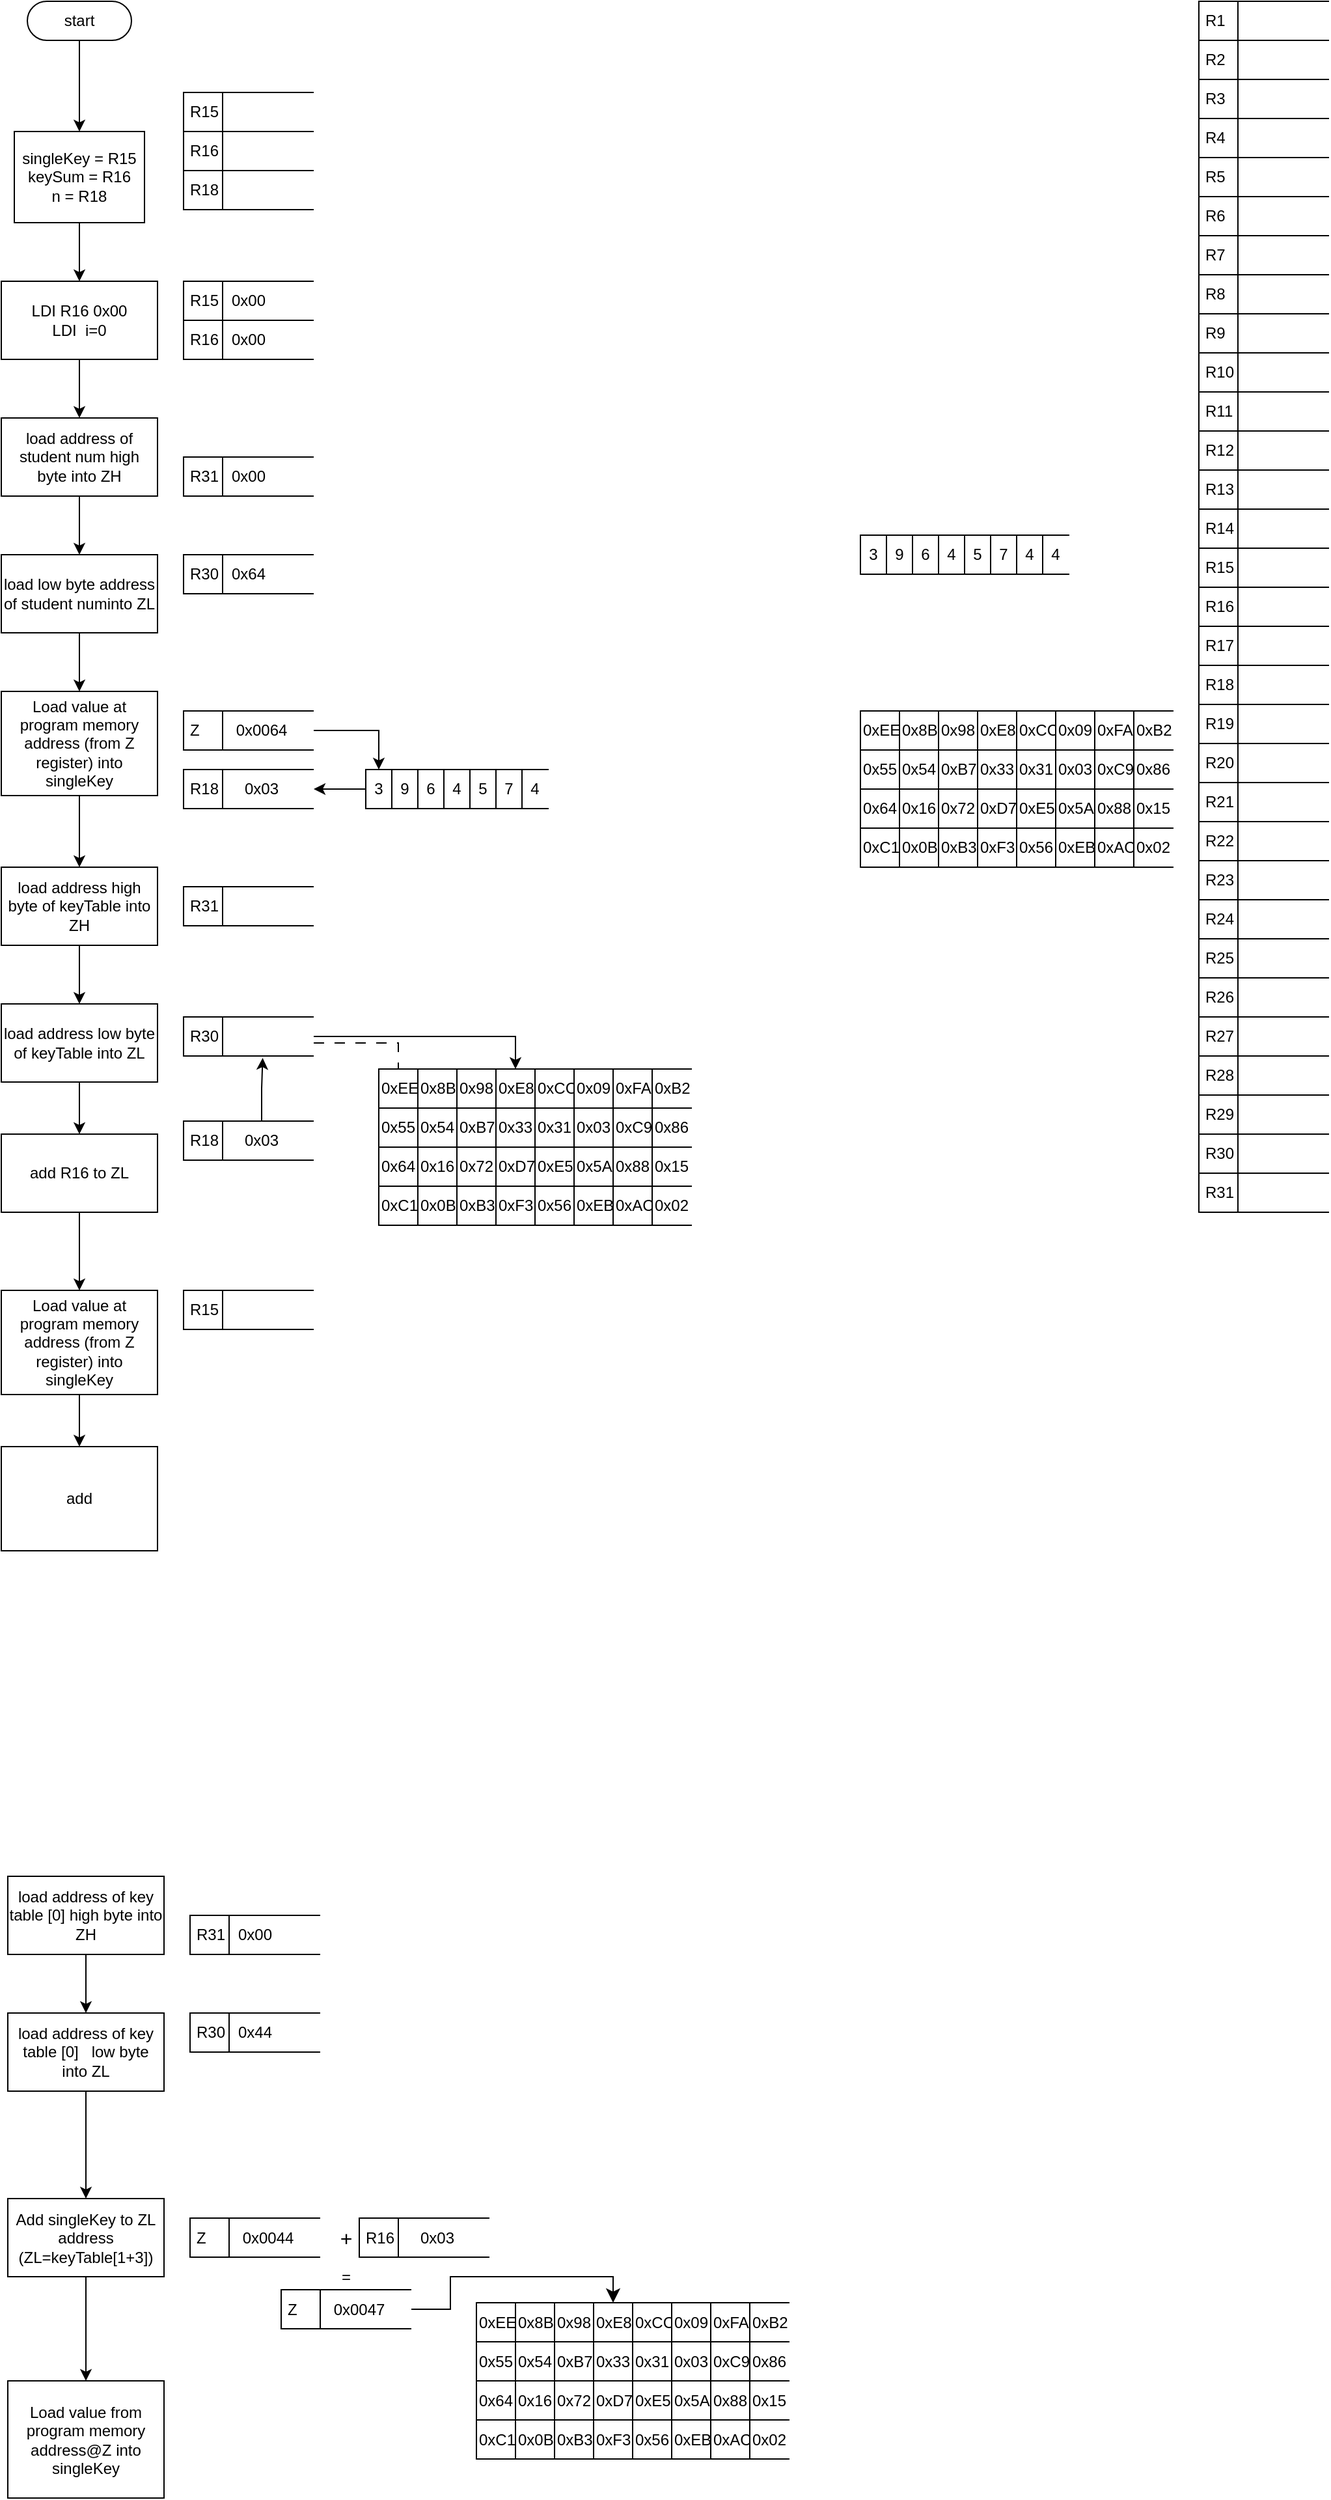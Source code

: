 <mxfile version="24.7.6">
  <diagram id="yPxyJZ8AM_hMuL3Unpa9" name="complex gitflow">
    <mxGraphModel dx="546" dy="795" grid="1" gridSize="10" guides="1" tooltips="1" connect="1" arrows="1" fold="1" page="1" pageScale="1" pageWidth="1100" pageHeight="850" math="0" shadow="0">
      <root>
        <mxCell id="0" />
        <mxCell id="1" parent="0" />
        <mxCell id="ZqO9aC7JYhHN-Veu2SgB-3" style="edgeStyle=orthogonalEdgeStyle;rounded=0;orthogonalLoop=1;jettySize=auto;html=1;entryX=0.5;entryY=0;entryDx=0;entryDy=0;" parent="1" source="ZqO9aC7JYhHN-Veu2SgB-1" target="ZqO9aC7JYhHN-Veu2SgB-2" edge="1">
          <mxGeometry relative="1" as="geometry" />
        </mxCell>
        <mxCell id="ZqO9aC7JYhHN-Veu2SgB-1" value="&lt;div&gt;start&lt;/div&gt;" style="html=1;dashed=0;whiteSpace=wrap;shape=mxgraph.dfd.start" parent="1" vertex="1">
          <mxGeometry x="120" y="40" width="80" height="30" as="geometry" />
        </mxCell>
        <mxCell id="ZqO9aC7JYhHN-Veu2SgB-43" value="" style="edgeStyle=orthogonalEdgeStyle;rounded=0;orthogonalLoop=1;jettySize=auto;html=1;" parent="1" source="ZqO9aC7JYhHN-Veu2SgB-2" target="ZqO9aC7JYhHN-Veu2SgB-42" edge="1">
          <mxGeometry relative="1" as="geometry" />
        </mxCell>
        <mxCell id="ZqO9aC7JYhHN-Veu2SgB-2" value="&lt;div&gt;singleKey = R15&lt;br&gt;&lt;/div&gt;&lt;div&gt;keySum = R16&lt;/div&gt;&lt;div&gt;n = R18&lt;br&gt;&lt;/div&gt;" style="html=1;dashed=0;whiteSpace=wrap;" parent="1" vertex="1">
          <mxGeometry x="110" y="140" width="100" height="70" as="geometry" />
        </mxCell>
        <mxCell id="ZqO9aC7JYhHN-Veu2SgB-4" value="&lt;div&gt;R1&lt;span style=&quot;white-space: pre;&quot;&gt;&#x9;&lt;/span&gt;&lt;/div&gt;" style="html=1;dashed=0;whiteSpace=wrap;shape=mxgraph.dfd.dataStoreID;align=left;spacingLeft=3;points=[[0,0],[0.5,0],[1,0],[0,0.5],[1,0.5],[0,1],[0.5,1],[1,1]];" parent="1" vertex="1">
          <mxGeometry x="1020" y="40" width="100" height="30" as="geometry" />
        </mxCell>
        <mxCell id="ZqO9aC7JYhHN-Veu2SgB-5" value="&lt;div&gt;R2&lt;/div&gt;" style="html=1;dashed=0;whiteSpace=wrap;shape=mxgraph.dfd.dataStoreID;align=left;spacingLeft=3;points=[[0,0],[0.5,0],[1,0],[0,0.5],[1,0.5],[0,1],[0.5,1],[1,1]];" parent="1" vertex="1">
          <mxGeometry x="1020" y="70" width="100" height="30" as="geometry" />
        </mxCell>
        <mxCell id="ZqO9aC7JYhHN-Veu2SgB-6" value="R3" style="html=1;dashed=0;whiteSpace=wrap;shape=mxgraph.dfd.dataStoreID;align=left;spacingLeft=3;points=[[0,0],[0.5,0],[1,0],[0,0.5],[1,0.5],[0,1],[0.5,1],[1,1]];" parent="1" vertex="1">
          <mxGeometry x="1020" y="100" width="100" height="30" as="geometry" />
        </mxCell>
        <mxCell id="ZqO9aC7JYhHN-Veu2SgB-7" value="R4" style="html=1;dashed=0;whiteSpace=wrap;shape=mxgraph.dfd.dataStoreID;align=left;spacingLeft=3;points=[[0,0],[0.5,0],[1,0],[0,0.5],[1,0.5],[0,1],[0.5,1],[1,1]];" parent="1" vertex="1">
          <mxGeometry x="1020" y="130" width="100" height="30" as="geometry" />
        </mxCell>
        <mxCell id="ZqO9aC7JYhHN-Veu2SgB-8" value="R5" style="html=1;dashed=0;whiteSpace=wrap;shape=mxgraph.dfd.dataStoreID;align=left;spacingLeft=3;points=[[0,0],[0.5,0],[1,0],[0,0.5],[1,0.5],[0,1],[0.5,1],[1,1]];" parent="1" vertex="1">
          <mxGeometry x="1020" y="160" width="100" height="30" as="geometry" />
        </mxCell>
        <mxCell id="ZqO9aC7JYhHN-Veu2SgB-9" value="R6" style="html=1;dashed=0;whiteSpace=wrap;shape=mxgraph.dfd.dataStoreID;align=left;spacingLeft=3;points=[[0,0],[0.5,0],[1,0],[0,0.5],[1,0.5],[0,1],[0.5,1],[1,1]];" parent="1" vertex="1">
          <mxGeometry x="1020" y="190" width="100" height="30" as="geometry" />
        </mxCell>
        <mxCell id="ZqO9aC7JYhHN-Veu2SgB-12" value="R7" style="html=1;dashed=0;whiteSpace=wrap;shape=mxgraph.dfd.dataStoreID;align=left;spacingLeft=3;points=[[0,0],[0.5,0],[1,0],[0,0.5],[1,0.5],[0,1],[0.5,1],[1,1]];" parent="1" vertex="1">
          <mxGeometry x="1020" y="220" width="100" height="30" as="geometry" />
        </mxCell>
        <mxCell id="ZqO9aC7JYhHN-Veu2SgB-13" value="R8" style="html=1;dashed=0;whiteSpace=wrap;shape=mxgraph.dfd.dataStoreID;align=left;spacingLeft=3;points=[[0,0],[0.5,0],[1,0],[0,0.5],[1,0.5],[0,1],[0.5,1],[1,1]];" parent="1" vertex="1">
          <mxGeometry x="1020" y="250" width="100" height="30" as="geometry" />
        </mxCell>
        <mxCell id="ZqO9aC7JYhHN-Veu2SgB-14" value="R9" style="html=1;dashed=0;whiteSpace=wrap;shape=mxgraph.dfd.dataStoreID;align=left;spacingLeft=3;points=[[0,0],[0.5,0],[1,0],[0,0.5],[1,0.5],[0,1],[0.5,1],[1,1]];" parent="1" vertex="1">
          <mxGeometry x="1020" y="280" width="100" height="30" as="geometry" />
        </mxCell>
        <mxCell id="ZqO9aC7JYhHN-Veu2SgB-15" value="R10" style="html=1;dashed=0;whiteSpace=wrap;shape=mxgraph.dfd.dataStoreID;align=left;spacingLeft=3;points=[[0,0],[0.5,0],[1,0],[0,0.5],[1,0.5],[0,1],[0.5,1],[1,1]];" parent="1" vertex="1">
          <mxGeometry x="1020" y="310" width="100" height="30" as="geometry" />
        </mxCell>
        <mxCell id="ZqO9aC7JYhHN-Veu2SgB-16" value="R11" style="html=1;dashed=0;whiteSpace=wrap;shape=mxgraph.dfd.dataStoreID;align=left;spacingLeft=3;points=[[0,0],[0.5,0],[1,0],[0,0.5],[1,0.5],[0,1],[0.5,1],[1,1]];" parent="1" vertex="1">
          <mxGeometry x="1020" y="340" width="100" height="30" as="geometry" />
        </mxCell>
        <mxCell id="ZqO9aC7JYhHN-Veu2SgB-17" value="R12" style="html=1;dashed=0;whiteSpace=wrap;shape=mxgraph.dfd.dataStoreID;align=left;spacingLeft=3;points=[[0,0],[0.5,0],[1,0],[0,0.5],[1,0.5],[0,1],[0.5,1],[1,1]];" parent="1" vertex="1">
          <mxGeometry x="1020" y="370" width="100" height="30" as="geometry" />
        </mxCell>
        <mxCell id="ZqO9aC7JYhHN-Veu2SgB-18" value="R13" style="html=1;dashed=0;whiteSpace=wrap;shape=mxgraph.dfd.dataStoreID;align=left;spacingLeft=3;points=[[0,0],[0.5,0],[1,0],[0,0.5],[1,0.5],[0,1],[0.5,1],[1,1]];" parent="1" vertex="1">
          <mxGeometry x="1020" y="400" width="100" height="30" as="geometry" />
        </mxCell>
        <mxCell id="ZqO9aC7JYhHN-Veu2SgB-19" value="R14" style="html=1;dashed=0;whiteSpace=wrap;shape=mxgraph.dfd.dataStoreID;align=left;spacingLeft=3;points=[[0,0],[0.5,0],[1,0],[0,0.5],[1,0.5],[0,1],[0.5,1],[1,1]];" parent="1" vertex="1">
          <mxGeometry x="1020" y="430" width="100" height="30" as="geometry" />
        </mxCell>
        <mxCell id="ZqO9aC7JYhHN-Veu2SgB-20" value="R15" style="html=1;dashed=0;whiteSpace=wrap;shape=mxgraph.dfd.dataStoreID;align=left;spacingLeft=3;points=[[0,0],[0.5,0],[1,0],[0,0.5],[1,0.5],[0,1],[0.5,1],[1,1]];" parent="1" vertex="1">
          <mxGeometry x="1020" y="460" width="100" height="30" as="geometry" />
        </mxCell>
        <mxCell id="ZqO9aC7JYhHN-Veu2SgB-21" value="R16" style="html=1;dashed=0;whiteSpace=wrap;shape=mxgraph.dfd.dataStoreID;align=left;spacingLeft=3;points=[[0,0],[0.5,0],[1,0],[0,0.5],[1,0.5],[0,1],[0.5,1],[1,1]];" parent="1" vertex="1">
          <mxGeometry x="1020" y="490" width="100" height="30" as="geometry" />
        </mxCell>
        <mxCell id="ZqO9aC7JYhHN-Veu2SgB-22" value="R17" style="html=1;dashed=0;whiteSpace=wrap;shape=mxgraph.dfd.dataStoreID;align=left;spacingLeft=3;points=[[0,0],[0.5,0],[1,0],[0,0.5],[1,0.5],[0,1],[0.5,1],[1,1]];" parent="1" vertex="1">
          <mxGeometry x="1020" y="520" width="100" height="30" as="geometry" />
        </mxCell>
        <mxCell id="ZqO9aC7JYhHN-Veu2SgB-23" value="R18" style="html=1;dashed=0;whiteSpace=wrap;shape=mxgraph.dfd.dataStoreID;align=left;spacingLeft=3;points=[[0,0],[0.5,0],[1,0],[0,0.5],[1,0.5],[0,1],[0.5,1],[1,1]];" parent="1" vertex="1">
          <mxGeometry x="1020" y="550" width="100" height="30" as="geometry" />
        </mxCell>
        <mxCell id="ZqO9aC7JYhHN-Veu2SgB-24" value="R19" style="html=1;dashed=0;whiteSpace=wrap;shape=mxgraph.dfd.dataStoreID;align=left;spacingLeft=3;points=[[0,0],[0.5,0],[1,0],[0,0.5],[1,0.5],[0,1],[0.5,1],[1,1]];" parent="1" vertex="1">
          <mxGeometry x="1020" y="580" width="100" height="30" as="geometry" />
        </mxCell>
        <mxCell id="ZqO9aC7JYhHN-Veu2SgB-25" value="R20" style="html=1;dashed=0;whiteSpace=wrap;shape=mxgraph.dfd.dataStoreID;align=left;spacingLeft=3;points=[[0,0],[0.5,0],[1,0],[0,0.5],[1,0.5],[0,1],[0.5,1],[1,1]];" parent="1" vertex="1">
          <mxGeometry x="1020" y="610" width="100" height="30" as="geometry" />
        </mxCell>
        <mxCell id="ZqO9aC7JYhHN-Veu2SgB-26" value="R21" style="html=1;dashed=0;whiteSpace=wrap;shape=mxgraph.dfd.dataStoreID;align=left;spacingLeft=3;points=[[0,0],[0.5,0],[1,0],[0,0.5],[1,0.5],[0,1],[0.5,1],[1,1]];" parent="1" vertex="1">
          <mxGeometry x="1020" y="640" width="100" height="30" as="geometry" />
        </mxCell>
        <mxCell id="ZqO9aC7JYhHN-Veu2SgB-27" value="R22" style="html=1;dashed=0;whiteSpace=wrap;shape=mxgraph.dfd.dataStoreID;align=left;spacingLeft=3;points=[[0,0],[0.5,0],[1,0],[0,0.5],[1,0.5],[0,1],[0.5,1],[1,1]];" parent="1" vertex="1">
          <mxGeometry x="1020" y="670" width="100" height="30" as="geometry" />
        </mxCell>
        <mxCell id="ZqO9aC7JYhHN-Veu2SgB-28" value="R23" style="html=1;dashed=0;whiteSpace=wrap;shape=mxgraph.dfd.dataStoreID;align=left;spacingLeft=3;points=[[0,0],[0.5,0],[1,0],[0,0.5],[1,0.5],[0,1],[0.5,1],[1,1]];" parent="1" vertex="1">
          <mxGeometry x="1020" y="700" width="100" height="30" as="geometry" />
        </mxCell>
        <mxCell id="ZqO9aC7JYhHN-Veu2SgB-29" value="R24" style="html=1;dashed=0;whiteSpace=wrap;shape=mxgraph.dfd.dataStoreID;align=left;spacingLeft=3;points=[[0,0],[0.5,0],[1,0],[0,0.5],[1,0.5],[0,1],[0.5,1],[1,1]];" parent="1" vertex="1">
          <mxGeometry x="1020" y="730" width="100" height="30" as="geometry" />
        </mxCell>
        <mxCell id="ZqO9aC7JYhHN-Veu2SgB-30" value="R25" style="html=1;dashed=0;whiteSpace=wrap;shape=mxgraph.dfd.dataStoreID;align=left;spacingLeft=3;points=[[0,0],[0.5,0],[1,0],[0,0.5],[1,0.5],[0,1],[0.5,1],[1,1]];" parent="1" vertex="1">
          <mxGeometry x="1020" y="760" width="100" height="30" as="geometry" />
        </mxCell>
        <mxCell id="ZqO9aC7JYhHN-Veu2SgB-31" value="R26" style="html=1;dashed=0;whiteSpace=wrap;shape=mxgraph.dfd.dataStoreID;align=left;spacingLeft=3;points=[[0,0],[0.5,0],[1,0],[0,0.5],[1,0.5],[0,1],[0.5,1],[1,1]];" parent="1" vertex="1">
          <mxGeometry x="1020" y="790" width="100" height="30" as="geometry" />
        </mxCell>
        <mxCell id="ZqO9aC7JYhHN-Veu2SgB-32" value="R27" style="html=1;dashed=0;whiteSpace=wrap;shape=mxgraph.dfd.dataStoreID;align=left;spacingLeft=3;points=[[0,0],[0.5,0],[1,0],[0,0.5],[1,0.5],[0,1],[0.5,1],[1,1]];" parent="1" vertex="1">
          <mxGeometry x="1020" y="820" width="100" height="30" as="geometry" />
        </mxCell>
        <mxCell id="ZqO9aC7JYhHN-Veu2SgB-33" value="R28" style="html=1;dashed=0;whiteSpace=wrap;shape=mxgraph.dfd.dataStoreID;align=left;spacingLeft=3;points=[[0,0],[0.5,0],[1,0],[0,0.5],[1,0.5],[0,1],[0.5,1],[1,1]];" parent="1" vertex="1">
          <mxGeometry x="1020" y="850" width="100" height="30" as="geometry" />
        </mxCell>
        <mxCell id="ZqO9aC7JYhHN-Veu2SgB-34" value="R29" style="html=1;dashed=0;whiteSpace=wrap;shape=mxgraph.dfd.dataStoreID;align=left;spacingLeft=3;points=[[0,0],[0.5,0],[1,0],[0,0.5],[1,0.5],[0,1],[0.5,1],[1,1]];" parent="1" vertex="1">
          <mxGeometry x="1020" y="880" width="100" height="30" as="geometry" />
        </mxCell>
        <mxCell id="ZqO9aC7JYhHN-Veu2SgB-35" value="R30" style="html=1;dashed=0;whiteSpace=wrap;shape=mxgraph.dfd.dataStoreID;align=left;spacingLeft=3;points=[[0,0],[0.5,0],[1,0],[0,0.5],[1,0.5],[0,1],[0.5,1],[1,1]];" parent="1" vertex="1">
          <mxGeometry x="1020" y="910" width="100" height="30" as="geometry" />
        </mxCell>
        <mxCell id="ZqO9aC7JYhHN-Veu2SgB-36" value="R31" style="html=1;dashed=0;whiteSpace=wrap;shape=mxgraph.dfd.dataStoreID;align=left;spacingLeft=3;points=[[0,0],[0.5,0],[1,0],[0,0.5],[1,0.5],[0,1],[0.5,1],[1,1]];" parent="1" vertex="1">
          <mxGeometry x="1020" y="940" width="100" height="30" as="geometry" />
        </mxCell>
        <mxCell id="ZqO9aC7JYhHN-Veu2SgB-37" value="R16" style="html=1;dashed=0;whiteSpace=wrap;shape=mxgraph.dfd.dataStoreID;align=left;spacingLeft=3;points=[[0,0],[0.5,0],[1,0],[0,0.5],[1,0.5],[0,1],[0.5,1],[1,1]];" parent="1" vertex="1">
          <mxGeometry x="240" y="140" width="100" height="30" as="geometry" />
        </mxCell>
        <mxCell id="ZqO9aC7JYhHN-Veu2SgB-38" value="R18" style="html=1;dashed=0;whiteSpace=wrap;shape=mxgraph.dfd.dataStoreID;align=left;spacingLeft=3;points=[[0,0],[0.5,0],[1,0],[0,0.5],[1,0.5],[0,1],[0.5,1],[1,1]];" parent="1" vertex="1">
          <mxGeometry x="240" y="170" width="100" height="30" as="geometry" />
        </mxCell>
        <mxCell id="ZqO9aC7JYhHN-Veu2SgB-39" value="R15" style="html=1;dashed=0;whiteSpace=wrap;shape=mxgraph.dfd.dataStoreID;align=left;spacingLeft=3;points=[[0,0],[0.5,0],[1,0],[0,0.5],[1,0.5],[0,1],[0.5,1],[1,1]];" parent="1" vertex="1">
          <mxGeometry x="240" y="110" width="100" height="30" as="geometry" />
        </mxCell>
        <mxCell id="ZqO9aC7JYhHN-Veu2SgB-49" value="" style="edgeStyle=orthogonalEdgeStyle;rounded=0;orthogonalLoop=1;jettySize=auto;html=1;" parent="1" source="ZqO9aC7JYhHN-Veu2SgB-42" target="ZqO9aC7JYhHN-Veu2SgB-48" edge="1">
          <mxGeometry relative="1" as="geometry" />
        </mxCell>
        <mxCell id="ZqO9aC7JYhHN-Veu2SgB-42" value="&lt;div&gt;LDI R16 0x00&lt;/div&gt;&lt;div&gt;LDI&amp;nbsp; i=0&lt;br&gt;&lt;/div&gt;" style="whiteSpace=wrap;html=1;dashed=0;" parent="1" vertex="1">
          <mxGeometry x="100" y="255" width="120" height="60" as="geometry" />
        </mxCell>
        <mxCell id="ZqO9aC7JYhHN-Veu2SgB-44" value="R16" style="html=1;dashed=0;whiteSpace=wrap;shape=mxgraph.dfd.dataStoreID;align=left;spacingLeft=3;points=[[0,0],[0.5,0],[1,0],[0,0.5],[1,0.5],[0,1],[0.5,1],[1,1]];" parent="1" vertex="1">
          <mxGeometry x="240" y="285" width="100" height="30" as="geometry" />
        </mxCell>
        <mxCell id="ZqO9aC7JYhHN-Veu2SgB-45" value="0x00" style="text;html=1;align=center;verticalAlign=middle;whiteSpace=wrap;rounded=0;" parent="1" vertex="1">
          <mxGeometry x="260" y="285" width="60" height="30" as="geometry" />
        </mxCell>
        <mxCell id="ZqO9aC7JYhHN-Veu2SgB-46" value="R15" style="html=1;dashed=0;whiteSpace=wrap;shape=mxgraph.dfd.dataStoreID;align=left;spacingLeft=3;points=[[0,0],[0.5,0],[1,0],[0,0.5],[1,0.5],[0,1],[0.5,1],[1,1]];" parent="1" vertex="1">
          <mxGeometry x="240" y="255" width="100" height="30" as="geometry" />
        </mxCell>
        <mxCell id="ZqO9aC7JYhHN-Veu2SgB-47" value="0x00" style="text;html=1;align=center;verticalAlign=middle;whiteSpace=wrap;rounded=0;" parent="1" vertex="1">
          <mxGeometry x="260" y="255" width="60" height="30" as="geometry" />
        </mxCell>
        <mxCell id="ZqO9aC7JYhHN-Veu2SgB-54" value="" style="edgeStyle=orthogonalEdgeStyle;rounded=0;orthogonalLoop=1;jettySize=auto;html=1;" parent="1" source="ZqO9aC7JYhHN-Veu2SgB-48" target="ZqO9aC7JYhHN-Veu2SgB-53" edge="1">
          <mxGeometry relative="1" as="geometry" />
        </mxCell>
        <mxCell id="ZqO9aC7JYhHN-Veu2SgB-48" value="&lt;div&gt;load address of student num high byte into ZH&lt;/div&gt;" style="whiteSpace=wrap;html=1;dashed=0;" parent="1" vertex="1">
          <mxGeometry x="100" y="360" width="120" height="60" as="geometry" />
        </mxCell>
        <mxCell id="ZqO9aC7JYhHN-Veu2SgB-51" value="R31" style="html=1;dashed=0;whiteSpace=wrap;shape=mxgraph.dfd.dataStoreID;align=left;spacingLeft=3;points=[[0,0],[0.5,0],[1,0],[0,0.5],[1,0.5],[0,1],[0.5,1],[1,1]];" parent="1" vertex="1">
          <mxGeometry x="240" y="390" width="100" height="30" as="geometry" />
        </mxCell>
        <mxCell id="ZqO9aC7JYhHN-Veu2SgB-52" value="0x00" style="text;html=1;align=center;verticalAlign=middle;whiteSpace=wrap;rounded=0;" parent="1" vertex="1">
          <mxGeometry x="260" y="390" width="60" height="30" as="geometry" />
        </mxCell>
        <mxCell id="ZqO9aC7JYhHN-Veu2SgB-59" value="" style="edgeStyle=orthogonalEdgeStyle;rounded=0;orthogonalLoop=1;jettySize=auto;html=1;" parent="1" source="ZqO9aC7JYhHN-Veu2SgB-53" target="ZqO9aC7JYhHN-Veu2SgB-58" edge="1">
          <mxGeometry relative="1" as="geometry" />
        </mxCell>
        <mxCell id="ZqO9aC7JYhHN-Veu2SgB-53" value="&lt;div&gt;load low byte address of student numinto ZL&lt;/div&gt;" style="whiteSpace=wrap;html=1;dashed=0;" parent="1" vertex="1">
          <mxGeometry x="100" y="465" width="120" height="60" as="geometry" />
        </mxCell>
        <mxCell id="ZqO9aC7JYhHN-Veu2SgB-55" value="R30" style="html=1;dashed=0;whiteSpace=wrap;shape=mxgraph.dfd.dataStoreID;align=left;spacingLeft=3;points=[[0,0],[0.5,0],[1,0],[0,0.5],[1,0.5],[0,1],[0.5,1],[1,1]];" parent="1" vertex="1">
          <mxGeometry x="240" y="465" width="100" height="30" as="geometry" />
        </mxCell>
        <mxCell id="ZqO9aC7JYhHN-Veu2SgB-57" value="0x64" style="text;html=1;align=center;verticalAlign=middle;whiteSpace=wrap;rounded=0;" parent="1" vertex="1">
          <mxGeometry x="260" y="465" width="60" height="30" as="geometry" />
        </mxCell>
        <mxCell id="LiCZynD67ACgZe0Qm6pF-3" value="" style="edgeStyle=orthogonalEdgeStyle;rounded=0;orthogonalLoop=1;jettySize=auto;html=1;entryX=0.5;entryY=0;entryDx=0;entryDy=0;" edge="1" parent="1" source="ZqO9aC7JYhHN-Veu2SgB-58" target="LiCZynD67ACgZe0Qm6pF-5">
          <mxGeometry relative="1" as="geometry">
            <mxPoint x="160" y="710" as="targetPoint" />
          </mxGeometry>
        </mxCell>
        <mxCell id="ZqO9aC7JYhHN-Veu2SgB-58" value="Load value at program memory address (from Z register) into singleKey" style="whiteSpace=wrap;html=1;dashed=0;" parent="1" vertex="1">
          <mxGeometry x="100" y="570" width="120" height="80" as="geometry" />
        </mxCell>
        <mxCell id="ZqO9aC7JYhHN-Veu2SgB-60" value="&lt;div align=&quot;center&quot;&gt;Z&lt;br&gt;&lt;/div&gt;" style="html=1;dashed=0;whiteSpace=wrap;shape=mxgraph.dfd.dataStoreID;align=left;spacingLeft=3;points=[[0,0],[0.5,0],[1,0],[0,0.5],[1,0.5],[0,1],[0.5,1],[1,1]];" parent="1" vertex="1">
          <mxGeometry x="240" y="585" width="100" height="30" as="geometry" />
        </mxCell>
        <mxCell id="ZqO9aC7JYhHN-Veu2SgB-61" value="0x0064" style="text;html=1;align=center;verticalAlign=middle;whiteSpace=wrap;rounded=0;" parent="1" vertex="1">
          <mxGeometry x="270" y="585" width="60" height="30" as="geometry" />
        </mxCell>
        <mxCell id="ZqO9aC7JYhHN-Veu2SgB-62" value="R18" style="html=1;dashed=0;whiteSpace=wrap;shape=mxgraph.dfd.dataStoreID;align=left;spacingLeft=3;points=[[0,0],[0.5,0],[1,0],[0,0.5],[1,0.5],[0,1],[0.5,1],[1,1]];" parent="1" vertex="1">
          <mxGeometry x="240" y="630" width="100" height="30" as="geometry" />
        </mxCell>
        <mxCell id="LiCZynD67ACgZe0Qm6pF-1" style="edgeStyle=orthogonalEdgeStyle;rounded=0;orthogonalLoop=1;jettySize=auto;html=1;entryX=1;entryY=0.5;entryDx=0;entryDy=0;" edge="1" parent="1" source="ZqO9aC7JYhHN-Veu2SgB-64" target="ZqO9aC7JYhHN-Veu2SgB-62">
          <mxGeometry relative="1" as="geometry" />
        </mxCell>
        <mxCell id="ZqO9aC7JYhHN-Veu2SgB-64" value="3" style="html=1;dashed=0;whiteSpace=wrap;shape=partialRectangle;right=0;" parent="1" vertex="1">
          <mxGeometry x="380" y="630" width="20" height="30" as="geometry" />
        </mxCell>
        <mxCell id="ZqO9aC7JYhHN-Veu2SgB-65" value="" style="endArrow=classic;html=1;rounded=0;entryX=0.5;entryY=0;entryDx=0;entryDy=0;" parent="1" target="ZqO9aC7JYhHN-Veu2SgB-64" edge="1">
          <mxGeometry width="50" height="50" relative="1" as="geometry">
            <mxPoint x="340" y="600" as="sourcePoint" />
            <mxPoint x="390" y="600" as="targetPoint" />
            <Array as="points">
              <mxPoint x="390" y="600" />
            </Array>
          </mxGeometry>
        </mxCell>
        <mxCell id="ZqO9aC7JYhHN-Veu2SgB-66" value="9" style="html=1;dashed=0;whiteSpace=wrap;shape=partialRectangle;right=0;" parent="1" vertex="1">
          <mxGeometry x="400" y="630" width="20" height="30" as="geometry" />
        </mxCell>
        <mxCell id="ZqO9aC7JYhHN-Veu2SgB-69" value="6" style="html=1;dashed=0;whiteSpace=wrap;shape=partialRectangle;right=0;" parent="1" vertex="1">
          <mxGeometry x="420" y="630" width="20" height="30" as="geometry" />
        </mxCell>
        <mxCell id="ZqO9aC7JYhHN-Veu2SgB-70" value="4" style="html=1;dashed=0;whiteSpace=wrap;shape=partialRectangle;right=0;" parent="1" vertex="1">
          <mxGeometry x="440" y="630" width="20" height="30" as="geometry" />
        </mxCell>
        <mxCell id="ZqO9aC7JYhHN-Veu2SgB-71" value="5" style="html=1;dashed=0;whiteSpace=wrap;shape=partialRectangle;right=0;" parent="1" vertex="1">
          <mxGeometry x="460" y="630" width="20" height="30" as="geometry" />
        </mxCell>
        <mxCell id="ZqO9aC7JYhHN-Veu2SgB-72" value="7" style="html=1;dashed=0;whiteSpace=wrap;shape=partialRectangle;right=0;" parent="1" vertex="1">
          <mxGeometry x="480" y="630" width="20" height="30" as="geometry" />
        </mxCell>
        <mxCell id="ZqO9aC7JYhHN-Veu2SgB-73" value="4" style="html=1;dashed=0;whiteSpace=wrap;shape=partialRectangle;right=0;" parent="1" vertex="1">
          <mxGeometry x="500" y="630" width="20" height="30" as="geometry" />
        </mxCell>
        <mxCell id="ZqO9aC7JYhHN-Veu2SgB-112" value="&lt;div align=&quot;left&quot;&gt;0xEE&lt;/div&gt;" style="html=1;dashed=0;whiteSpace=wrap;shape=partialRectangle;right=0;align=left;" parent="1" vertex="1">
          <mxGeometry x="760" y="585" width="30" height="30" as="geometry" />
        </mxCell>
        <mxCell id="ZqO9aC7JYhHN-Veu2SgB-136" value="3" style="html=1;dashed=0;whiteSpace=wrap;shape=partialRectangle;right=0;" parent="1" vertex="1">
          <mxGeometry x="760" y="450" width="20" height="30" as="geometry" />
        </mxCell>
        <mxCell id="ZqO9aC7JYhHN-Veu2SgB-137" value="9" style="html=1;dashed=0;whiteSpace=wrap;shape=partialRectangle;right=0;" parent="1" vertex="1">
          <mxGeometry x="780" y="450" width="20" height="30" as="geometry" />
        </mxCell>
        <mxCell id="ZqO9aC7JYhHN-Veu2SgB-138" value="6" style="html=1;dashed=0;whiteSpace=wrap;shape=partialRectangle;right=0;" parent="1" vertex="1">
          <mxGeometry x="800" y="450" width="20" height="30" as="geometry" />
        </mxCell>
        <mxCell id="ZqO9aC7JYhHN-Veu2SgB-139" value="4" style="html=1;dashed=0;whiteSpace=wrap;shape=partialRectangle;right=0;" parent="1" vertex="1">
          <mxGeometry x="820" y="450" width="20" height="30" as="geometry" />
        </mxCell>
        <mxCell id="ZqO9aC7JYhHN-Veu2SgB-140" value="5" style="html=1;dashed=0;whiteSpace=wrap;shape=partialRectangle;right=0;" parent="1" vertex="1">
          <mxGeometry x="840" y="450" width="20" height="30" as="geometry" />
        </mxCell>
        <mxCell id="ZqO9aC7JYhHN-Veu2SgB-141" value="7" style="html=1;dashed=0;whiteSpace=wrap;shape=partialRectangle;right=0;" parent="1" vertex="1">
          <mxGeometry x="860" y="450" width="20" height="30" as="geometry" />
        </mxCell>
        <mxCell id="ZqO9aC7JYhHN-Veu2SgB-142" value="4" style="html=1;dashed=0;whiteSpace=wrap;shape=partialRectangle;right=0;" parent="1" vertex="1">
          <mxGeometry x="880" y="450" width="20" height="30" as="geometry" />
        </mxCell>
        <mxCell id="ZqO9aC7JYhHN-Veu2SgB-143" value="4" style="html=1;dashed=0;whiteSpace=wrap;shape=partialRectangle;right=0;" parent="1" vertex="1">
          <mxGeometry x="900" y="450" width="20" height="30" as="geometry" />
        </mxCell>
        <mxCell id="ZqO9aC7JYhHN-Veu2SgB-144" value="&lt;div align=&quot;left&quot;&gt;0x8B&lt;/div&gt;" style="html=1;dashed=0;whiteSpace=wrap;shape=partialRectangle;right=0;align=left;" parent="1" vertex="1">
          <mxGeometry x="790" y="585" width="30" height="30" as="geometry" />
        </mxCell>
        <mxCell id="ZqO9aC7JYhHN-Veu2SgB-145" value="&lt;div align=&quot;left&quot;&gt;0x98&lt;/div&gt;" style="html=1;dashed=0;whiteSpace=wrap;shape=partialRectangle;right=0;align=left;" parent="1" vertex="1">
          <mxGeometry x="820" y="585" width="30" height="30" as="geometry" />
        </mxCell>
        <mxCell id="ZqO9aC7JYhHN-Veu2SgB-146" value="&lt;div align=&quot;left&quot;&gt;0xE8&lt;/div&gt;" style="html=1;dashed=0;whiteSpace=wrap;shape=partialRectangle;right=0;align=left;" parent="1" vertex="1">
          <mxGeometry x="850" y="585" width="30" height="30" as="geometry" />
        </mxCell>
        <mxCell id="ZqO9aC7JYhHN-Veu2SgB-147" value="&lt;div align=&quot;left&quot;&gt;0xCC&lt;/div&gt;" style="html=1;dashed=0;whiteSpace=wrap;shape=partialRectangle;right=0;align=left;" parent="1" vertex="1">
          <mxGeometry x="880" y="585" width="30" height="30" as="geometry" />
        </mxCell>
        <mxCell id="ZqO9aC7JYhHN-Veu2SgB-148" value="&lt;div align=&quot;left&quot;&gt;0x09&lt;/div&gt;" style="html=1;dashed=0;whiteSpace=wrap;shape=partialRectangle;right=0;align=left;" parent="1" vertex="1">
          <mxGeometry x="910" y="585" width="30" height="30" as="geometry" />
        </mxCell>
        <mxCell id="ZqO9aC7JYhHN-Veu2SgB-149" value="&lt;div align=&quot;left&quot;&gt;0xFA&lt;/div&gt;" style="html=1;dashed=0;whiteSpace=wrap;shape=partialRectangle;right=0;align=left;" parent="1" vertex="1">
          <mxGeometry x="940" y="585" width="30" height="30" as="geometry" />
        </mxCell>
        <mxCell id="ZqO9aC7JYhHN-Veu2SgB-150" value="&lt;div align=&quot;left&quot;&gt;0xB2&lt;/div&gt;" style="html=1;dashed=0;whiteSpace=wrap;shape=partialRectangle;right=0;align=left;" parent="1" vertex="1">
          <mxGeometry x="970" y="585" width="30" height="30" as="geometry" />
        </mxCell>
        <mxCell id="ZqO9aC7JYhHN-Veu2SgB-151" value="&lt;div align=&quot;left&quot;&gt;0x55&lt;/div&gt;" style="html=1;dashed=0;whiteSpace=wrap;shape=partialRectangle;right=0;align=left;" parent="1" vertex="1">
          <mxGeometry x="760" y="615" width="30" height="30" as="geometry" />
        </mxCell>
        <mxCell id="ZqO9aC7JYhHN-Veu2SgB-152" value="0x54" style="html=1;dashed=0;whiteSpace=wrap;shape=partialRectangle;right=0;align=left;" parent="1" vertex="1">
          <mxGeometry x="790" y="615" width="30" height="30" as="geometry" />
        </mxCell>
        <mxCell id="ZqO9aC7JYhHN-Veu2SgB-153" value="0xB7" style="html=1;dashed=0;whiteSpace=wrap;shape=partialRectangle;right=0;align=left;" parent="1" vertex="1">
          <mxGeometry x="820" y="615" width="30" height="30" as="geometry" />
        </mxCell>
        <mxCell id="ZqO9aC7JYhHN-Veu2SgB-154" value="0x33" style="html=1;dashed=0;whiteSpace=wrap;shape=partialRectangle;right=0;align=left;" parent="1" vertex="1">
          <mxGeometry x="850" y="615" width="30" height="30" as="geometry" />
        </mxCell>
        <mxCell id="ZqO9aC7JYhHN-Veu2SgB-155" value="0x31" style="html=1;dashed=0;whiteSpace=wrap;shape=partialRectangle;right=0;align=left;" parent="1" vertex="1">
          <mxGeometry x="880" y="615" width="30" height="30" as="geometry" />
        </mxCell>
        <mxCell id="ZqO9aC7JYhHN-Veu2SgB-156" value="0x03" style="html=1;dashed=0;whiteSpace=wrap;shape=partialRectangle;right=0;align=left;" parent="1" vertex="1">
          <mxGeometry x="910" y="615" width="30" height="30" as="geometry" />
        </mxCell>
        <mxCell id="ZqO9aC7JYhHN-Veu2SgB-157" value="0xC9" style="html=1;dashed=0;whiteSpace=wrap;shape=partialRectangle;right=0;align=left;" parent="1" vertex="1">
          <mxGeometry x="940" y="615" width="30" height="30" as="geometry" />
        </mxCell>
        <mxCell id="ZqO9aC7JYhHN-Veu2SgB-158" value="0x86" style="html=1;dashed=0;whiteSpace=wrap;shape=partialRectangle;right=0;align=left;" parent="1" vertex="1">
          <mxGeometry x="970" y="615" width="30" height="30" as="geometry" />
        </mxCell>
        <mxCell id="ZqO9aC7JYhHN-Veu2SgB-159" value="0x64" style="html=1;dashed=0;whiteSpace=wrap;shape=partialRectangle;right=0;align=left;" parent="1" vertex="1">
          <mxGeometry x="760" y="645" width="30" height="30" as="geometry" />
        </mxCell>
        <mxCell id="ZqO9aC7JYhHN-Veu2SgB-160" value="0x16" style="html=1;dashed=0;whiteSpace=wrap;shape=partialRectangle;right=0;align=left;" parent="1" vertex="1">
          <mxGeometry x="790" y="645" width="30" height="30" as="geometry" />
        </mxCell>
        <mxCell id="ZqO9aC7JYhHN-Veu2SgB-161" value="0x72" style="html=1;dashed=0;whiteSpace=wrap;shape=partialRectangle;right=0;align=left;" parent="1" vertex="1">
          <mxGeometry x="820" y="645" width="30" height="30" as="geometry" />
        </mxCell>
        <mxCell id="ZqO9aC7JYhHN-Veu2SgB-162" value="0xD7" style="html=1;dashed=0;whiteSpace=wrap;shape=partialRectangle;right=0;align=left;" parent="1" vertex="1">
          <mxGeometry x="850" y="645" width="30" height="30" as="geometry" />
        </mxCell>
        <mxCell id="ZqO9aC7JYhHN-Veu2SgB-163" value="0xE5" style="html=1;dashed=0;whiteSpace=wrap;shape=partialRectangle;right=0;align=left;" parent="1" vertex="1">
          <mxGeometry x="880" y="645" width="30" height="30" as="geometry" />
        </mxCell>
        <mxCell id="ZqO9aC7JYhHN-Veu2SgB-164" value="0x5A" style="html=1;dashed=0;whiteSpace=wrap;shape=partialRectangle;right=0;align=left;" parent="1" vertex="1">
          <mxGeometry x="910" y="645" width="30" height="30" as="geometry" />
        </mxCell>
        <mxCell id="ZqO9aC7JYhHN-Veu2SgB-165" value="0x88" style="html=1;dashed=0;whiteSpace=wrap;shape=partialRectangle;right=0;align=left;" parent="1" vertex="1">
          <mxGeometry x="940" y="645" width="30" height="30" as="geometry" />
        </mxCell>
        <mxCell id="ZqO9aC7JYhHN-Veu2SgB-166" value="0x15" style="html=1;dashed=0;whiteSpace=wrap;shape=partialRectangle;right=0;align=left;" parent="1" vertex="1">
          <mxGeometry x="970" y="645" width="30" height="30" as="geometry" />
        </mxCell>
        <mxCell id="ZqO9aC7JYhHN-Veu2SgB-167" value="0xC1" style="html=1;dashed=0;whiteSpace=wrap;shape=partialRectangle;right=0;align=left;" parent="1" vertex="1">
          <mxGeometry x="760" y="675" width="30" height="30" as="geometry" />
        </mxCell>
        <mxCell id="ZqO9aC7JYhHN-Veu2SgB-168" value="0x0B" style="html=1;dashed=0;whiteSpace=wrap;shape=partialRectangle;right=0;align=left;" parent="1" vertex="1">
          <mxGeometry x="790" y="675" width="30" height="30" as="geometry" />
        </mxCell>
        <mxCell id="ZqO9aC7JYhHN-Veu2SgB-169" value="0xB3" style="html=1;dashed=0;whiteSpace=wrap;shape=partialRectangle;right=0;align=left;" parent="1" vertex="1">
          <mxGeometry x="820" y="675" width="30" height="30" as="geometry" />
        </mxCell>
        <mxCell id="ZqO9aC7JYhHN-Veu2SgB-170" value="0xF3" style="html=1;dashed=0;whiteSpace=wrap;shape=partialRectangle;right=0;align=left;" parent="1" vertex="1">
          <mxGeometry x="850" y="675" width="30" height="30" as="geometry" />
        </mxCell>
        <mxCell id="ZqO9aC7JYhHN-Veu2SgB-171" value="0x56" style="html=1;dashed=0;whiteSpace=wrap;shape=partialRectangle;right=0;align=left;" parent="1" vertex="1">
          <mxGeometry x="880" y="675" width="30" height="30" as="geometry" />
        </mxCell>
        <mxCell id="ZqO9aC7JYhHN-Veu2SgB-172" value="0xEB" style="html=1;dashed=0;whiteSpace=wrap;shape=partialRectangle;right=0;align=left;" parent="1" vertex="1">
          <mxGeometry x="910" y="675" width="30" height="30" as="geometry" />
        </mxCell>
        <mxCell id="ZqO9aC7JYhHN-Veu2SgB-173" value="0xAC" style="html=1;dashed=0;whiteSpace=wrap;shape=partialRectangle;right=0;align=left;" parent="1" vertex="1">
          <mxGeometry x="940" y="675" width="30" height="30" as="geometry" />
        </mxCell>
        <mxCell id="ZqO9aC7JYhHN-Veu2SgB-174" value="0x02" style="html=1;dashed=0;whiteSpace=wrap;shape=partialRectangle;right=0;align=left;" parent="1" vertex="1">
          <mxGeometry x="970" y="675" width="30" height="30" as="geometry" />
        </mxCell>
        <mxCell id="ZqO9aC7JYhHN-Veu2SgB-176" value="0x03" style="text;html=1;align=center;verticalAlign=middle;whiteSpace=wrap;rounded=0;" parent="1" vertex="1">
          <mxGeometry x="270" y="630" width="60" height="30" as="geometry" />
        </mxCell>
        <mxCell id="ZqO9aC7JYhHN-Veu2SgB-179" value="" style="edgeStyle=orthogonalEdgeStyle;rounded=0;orthogonalLoop=1;jettySize=auto;html=1;" parent="1" source="ZqO9aC7JYhHN-Veu2SgB-180" target="ZqO9aC7JYhHN-Veu2SgB-183" edge="1">
          <mxGeometry relative="1" as="geometry" />
        </mxCell>
        <mxCell id="ZqO9aC7JYhHN-Veu2SgB-180" value="&lt;div&gt;load address of key table [0] high byte into ZH&lt;/div&gt;" style="whiteSpace=wrap;html=1;dashed=0;" parent="1" vertex="1">
          <mxGeometry x="105" y="1480" width="120" height="60" as="geometry" />
        </mxCell>
        <mxCell id="ZqO9aC7JYhHN-Veu2SgB-181" value="R31" style="html=1;dashed=0;whiteSpace=wrap;shape=mxgraph.dfd.dataStoreID;align=left;spacingLeft=3;points=[[0,0],[0.5,0],[1,0],[0,0.5],[1,0.5],[0,1],[0.5,1],[1,1]];" parent="1" vertex="1">
          <mxGeometry x="245" y="1510" width="100" height="30" as="geometry" />
        </mxCell>
        <mxCell id="ZqO9aC7JYhHN-Veu2SgB-182" value="0x00" style="text;html=1;align=center;verticalAlign=middle;whiteSpace=wrap;rounded=0;" parent="1" vertex="1">
          <mxGeometry x="265" y="1510" width="60" height="30" as="geometry" />
        </mxCell>
        <mxCell id="ZqO9aC7JYhHN-Veu2SgB-191" style="edgeStyle=orthogonalEdgeStyle;rounded=0;orthogonalLoop=1;jettySize=auto;html=1;entryX=0.5;entryY=0;entryDx=0;entryDy=0;" parent="1" source="ZqO9aC7JYhHN-Veu2SgB-183" target="ZqO9aC7JYhHN-Veu2SgB-186" edge="1">
          <mxGeometry relative="1" as="geometry" />
        </mxCell>
        <mxCell id="ZqO9aC7JYhHN-Veu2SgB-183" value="&lt;div&gt;load address of&amp;nbsp;key table [0] &amp;nbsp; low byte into ZL&lt;/div&gt;" style="whiteSpace=wrap;html=1;dashed=0;" parent="1" vertex="1">
          <mxGeometry x="105" y="1585" width="120" height="60" as="geometry" />
        </mxCell>
        <mxCell id="ZqO9aC7JYhHN-Veu2SgB-184" value="R30" style="html=1;dashed=0;whiteSpace=wrap;shape=mxgraph.dfd.dataStoreID;align=left;spacingLeft=3;points=[[0,0],[0.5,0],[1,0],[0,0.5],[1,0.5],[0,1],[0.5,1],[1,1]];" parent="1" vertex="1">
          <mxGeometry x="245" y="1585" width="100" height="30" as="geometry" />
        </mxCell>
        <mxCell id="ZqO9aC7JYhHN-Veu2SgB-185" value="0x44" style="text;html=1;align=center;verticalAlign=middle;whiteSpace=wrap;rounded=0;" parent="1" vertex="1">
          <mxGeometry x="265" y="1585" width="60" height="30" as="geometry" />
        </mxCell>
        <mxCell id="ZqO9aC7JYhHN-Veu2SgB-197" value="" style="edgeStyle=orthogonalEdgeStyle;rounded=0;orthogonalLoop=1;jettySize=auto;html=1;" parent="1" source="ZqO9aC7JYhHN-Veu2SgB-186" target="ZqO9aC7JYhHN-Veu2SgB-196" edge="1">
          <mxGeometry relative="1" as="geometry" />
        </mxCell>
        <mxCell id="ZqO9aC7JYhHN-Veu2SgB-186" value="Add singleKey to ZL address (ZL=keyTable[1+3])" style="whiteSpace=wrap;html=1;dashed=0;" parent="1" vertex="1">
          <mxGeometry x="105" y="1727.5" width="120" height="60" as="geometry" />
        </mxCell>
        <mxCell id="ZqO9aC7JYhHN-Veu2SgB-187" value="&lt;div align=&quot;center&quot;&gt;Z&lt;br&gt;&lt;/div&gt;" style="html=1;dashed=0;whiteSpace=wrap;shape=mxgraph.dfd.dataStoreID;align=left;spacingLeft=3;points=[[0,0],[0.5,0],[1,0],[0,0.5],[1,0.5],[0,1],[0.5,1],[1,1]];" parent="1" vertex="1">
          <mxGeometry x="245" y="1742.5" width="100" height="30" as="geometry" />
        </mxCell>
        <mxCell id="ZqO9aC7JYhHN-Veu2SgB-188" value="0x0044" style="text;html=1;align=center;verticalAlign=middle;whiteSpace=wrap;rounded=0;" parent="1" vertex="1">
          <mxGeometry x="275" y="1742.5" width="60" height="30" as="geometry" />
        </mxCell>
        <mxCell id="ZqO9aC7JYhHN-Veu2SgB-189" value="R16" style="html=1;dashed=0;whiteSpace=wrap;shape=mxgraph.dfd.dataStoreID;align=left;spacingLeft=3;points=[[0,0],[0.5,0],[1,0],[0,0.5],[1,0.5],[0,1],[0.5,1],[1,1]];" parent="1" vertex="1">
          <mxGeometry x="375" y="1742.5" width="100" height="30" as="geometry" />
        </mxCell>
        <mxCell id="ZqO9aC7JYhHN-Veu2SgB-190" value="0x03" style="text;html=1;align=center;verticalAlign=middle;whiteSpace=wrap;rounded=0;" parent="1" vertex="1">
          <mxGeometry x="405" y="1742.5" width="60" height="30" as="geometry" />
        </mxCell>
        <mxCell id="ZqO9aC7JYhHN-Veu2SgB-192" value="&lt;font style=&quot;font-size: 16px;&quot;&gt;+&lt;/font&gt;" style="text;html=1;align=center;verticalAlign=middle;whiteSpace=wrap;rounded=0;" parent="1" vertex="1">
          <mxGeometry x="335" y="1742.5" width="60" height="30" as="geometry" />
        </mxCell>
        <mxCell id="ZqO9aC7JYhHN-Veu2SgB-193" value="&lt;div align=&quot;center&quot;&gt;Z&lt;br&gt;&lt;/div&gt;" style="html=1;dashed=0;whiteSpace=wrap;shape=mxgraph.dfd.dataStoreID;align=left;spacingLeft=3;points=[[0,0],[0.5,0],[1,0],[0,0.5],[1,0.5],[0,1],[0.5,1],[1,1]];" parent="1" vertex="1">
          <mxGeometry x="315" y="1797.5" width="100" height="30" as="geometry" />
        </mxCell>
        <mxCell id="ZqO9aC7JYhHN-Veu2SgB-194" value="0x0047" style="text;html=1;align=center;verticalAlign=middle;whiteSpace=wrap;rounded=0;" parent="1" vertex="1">
          <mxGeometry x="345" y="1797.5" width="60" height="30" as="geometry" />
        </mxCell>
        <mxCell id="ZqO9aC7JYhHN-Veu2SgB-195" value="=" style="text;html=1;align=center;verticalAlign=middle;whiteSpace=wrap;rounded=0;" parent="1" vertex="1">
          <mxGeometry x="335" y="1772.5" width="60" height="30" as="geometry" />
        </mxCell>
        <mxCell id="ZqO9aC7JYhHN-Veu2SgB-196" value="Load value from program memory address@Z into singleKey" style="whiteSpace=wrap;html=1;dashed=0;" parent="1" vertex="1">
          <mxGeometry x="105" y="1867.5" width="120" height="90" as="geometry" />
        </mxCell>
        <mxCell id="ZqO9aC7JYhHN-Veu2SgB-198" value="&lt;div align=&quot;left&quot;&gt;0xEE&lt;/div&gt;" style="html=1;dashed=0;whiteSpace=wrap;shape=partialRectangle;right=0;align=left;" parent="1" vertex="1">
          <mxGeometry x="465" y="1807.5" width="30" height="30" as="geometry" />
        </mxCell>
        <mxCell id="ZqO9aC7JYhHN-Veu2SgB-199" value="&lt;div align=&quot;left&quot;&gt;0x8B&lt;/div&gt;" style="html=1;dashed=0;whiteSpace=wrap;shape=partialRectangle;right=0;align=left;" parent="1" vertex="1">
          <mxGeometry x="495" y="1807.5" width="30" height="30" as="geometry" />
        </mxCell>
        <mxCell id="ZqO9aC7JYhHN-Veu2SgB-200" value="&lt;div align=&quot;left&quot;&gt;0x98&lt;/div&gt;" style="html=1;dashed=0;whiteSpace=wrap;shape=partialRectangle;right=0;align=left;" parent="1" vertex="1">
          <mxGeometry x="525" y="1807.5" width="30" height="30" as="geometry" />
        </mxCell>
        <mxCell id="ZqO9aC7JYhHN-Veu2SgB-201" value="&lt;div align=&quot;left&quot;&gt;0xE8&lt;/div&gt;" style="html=1;dashed=0;whiteSpace=wrap;shape=partialRectangle;right=0;align=left;" parent="1" vertex="1">
          <mxGeometry x="555" y="1807.5" width="30" height="30" as="geometry" />
        </mxCell>
        <mxCell id="ZqO9aC7JYhHN-Veu2SgB-202" value="&lt;div align=&quot;left&quot;&gt;0xCC&lt;/div&gt;" style="html=1;dashed=0;whiteSpace=wrap;shape=partialRectangle;right=0;align=left;" parent="1" vertex="1">
          <mxGeometry x="585" y="1807.5" width="30" height="30" as="geometry" />
        </mxCell>
        <mxCell id="ZqO9aC7JYhHN-Veu2SgB-203" value="&lt;div align=&quot;left&quot;&gt;0x09&lt;/div&gt;" style="html=1;dashed=0;whiteSpace=wrap;shape=partialRectangle;right=0;align=left;" parent="1" vertex="1">
          <mxGeometry x="615" y="1807.5" width="30" height="30" as="geometry" />
        </mxCell>
        <mxCell id="ZqO9aC7JYhHN-Veu2SgB-204" value="&lt;div align=&quot;left&quot;&gt;0xFA&lt;/div&gt;" style="html=1;dashed=0;whiteSpace=wrap;shape=partialRectangle;right=0;align=left;" parent="1" vertex="1">
          <mxGeometry x="645" y="1807.5" width="30" height="30" as="geometry" />
        </mxCell>
        <mxCell id="ZqO9aC7JYhHN-Veu2SgB-205" value="&lt;div align=&quot;left&quot;&gt;0xB2&lt;/div&gt;" style="html=1;dashed=0;whiteSpace=wrap;shape=partialRectangle;right=0;align=left;" parent="1" vertex="1">
          <mxGeometry x="675" y="1807.5" width="30" height="30" as="geometry" />
        </mxCell>
        <mxCell id="ZqO9aC7JYhHN-Veu2SgB-206" value="&lt;div align=&quot;left&quot;&gt;0x55&lt;/div&gt;" style="html=1;dashed=0;whiteSpace=wrap;shape=partialRectangle;right=0;align=left;" parent="1" vertex="1">
          <mxGeometry x="465" y="1837.5" width="30" height="30" as="geometry" />
        </mxCell>
        <mxCell id="ZqO9aC7JYhHN-Veu2SgB-207" value="0x54" style="html=1;dashed=0;whiteSpace=wrap;shape=partialRectangle;right=0;align=left;" parent="1" vertex="1">
          <mxGeometry x="495" y="1837.5" width="30" height="30" as="geometry" />
        </mxCell>
        <mxCell id="ZqO9aC7JYhHN-Veu2SgB-208" value="0xB7" style="html=1;dashed=0;whiteSpace=wrap;shape=partialRectangle;right=0;align=left;" parent="1" vertex="1">
          <mxGeometry x="525" y="1837.5" width="30" height="30" as="geometry" />
        </mxCell>
        <mxCell id="ZqO9aC7JYhHN-Veu2SgB-209" value="0x33" style="html=1;dashed=0;whiteSpace=wrap;shape=partialRectangle;right=0;align=left;" parent="1" vertex="1">
          <mxGeometry x="555" y="1837.5" width="30" height="30" as="geometry" />
        </mxCell>
        <mxCell id="ZqO9aC7JYhHN-Veu2SgB-210" value="0x31" style="html=1;dashed=0;whiteSpace=wrap;shape=partialRectangle;right=0;align=left;" parent="1" vertex="1">
          <mxGeometry x="585" y="1837.5" width="30" height="30" as="geometry" />
        </mxCell>
        <mxCell id="ZqO9aC7JYhHN-Veu2SgB-211" value="0x03" style="html=1;dashed=0;whiteSpace=wrap;shape=partialRectangle;right=0;align=left;" parent="1" vertex="1">
          <mxGeometry x="615" y="1837.5" width="30" height="30" as="geometry" />
        </mxCell>
        <mxCell id="ZqO9aC7JYhHN-Veu2SgB-212" value="0xC9" style="html=1;dashed=0;whiteSpace=wrap;shape=partialRectangle;right=0;align=left;" parent="1" vertex="1">
          <mxGeometry x="645" y="1837.5" width="30" height="30" as="geometry" />
        </mxCell>
        <mxCell id="ZqO9aC7JYhHN-Veu2SgB-213" value="0x86" style="html=1;dashed=0;whiteSpace=wrap;shape=partialRectangle;right=0;align=left;" parent="1" vertex="1">
          <mxGeometry x="675" y="1837.5" width="30" height="30" as="geometry" />
        </mxCell>
        <mxCell id="ZqO9aC7JYhHN-Veu2SgB-214" value="0x64" style="html=1;dashed=0;whiteSpace=wrap;shape=partialRectangle;right=0;align=left;" parent="1" vertex="1">
          <mxGeometry x="465" y="1867.5" width="30" height="30" as="geometry" />
        </mxCell>
        <mxCell id="ZqO9aC7JYhHN-Veu2SgB-215" value="0x16" style="html=1;dashed=0;whiteSpace=wrap;shape=partialRectangle;right=0;align=left;" parent="1" vertex="1">
          <mxGeometry x="495" y="1867.5" width="30" height="30" as="geometry" />
        </mxCell>
        <mxCell id="ZqO9aC7JYhHN-Veu2SgB-216" value="0x72" style="html=1;dashed=0;whiteSpace=wrap;shape=partialRectangle;right=0;align=left;" parent="1" vertex="1">
          <mxGeometry x="525" y="1867.5" width="30" height="30" as="geometry" />
        </mxCell>
        <mxCell id="ZqO9aC7JYhHN-Veu2SgB-217" value="0xD7" style="html=1;dashed=0;whiteSpace=wrap;shape=partialRectangle;right=0;align=left;" parent="1" vertex="1">
          <mxGeometry x="555" y="1867.5" width="30" height="30" as="geometry" />
        </mxCell>
        <mxCell id="ZqO9aC7JYhHN-Veu2SgB-218" value="0xE5" style="html=1;dashed=0;whiteSpace=wrap;shape=partialRectangle;right=0;align=left;" parent="1" vertex="1">
          <mxGeometry x="585" y="1867.5" width="30" height="30" as="geometry" />
        </mxCell>
        <mxCell id="ZqO9aC7JYhHN-Veu2SgB-219" value="0x5A" style="html=1;dashed=0;whiteSpace=wrap;shape=partialRectangle;right=0;align=left;" parent="1" vertex="1">
          <mxGeometry x="615" y="1867.5" width="30" height="30" as="geometry" />
        </mxCell>
        <mxCell id="ZqO9aC7JYhHN-Veu2SgB-220" value="0x88" style="html=1;dashed=0;whiteSpace=wrap;shape=partialRectangle;right=0;align=left;" parent="1" vertex="1">
          <mxGeometry x="645" y="1867.5" width="30" height="30" as="geometry" />
        </mxCell>
        <mxCell id="ZqO9aC7JYhHN-Veu2SgB-221" value="0x15" style="html=1;dashed=0;whiteSpace=wrap;shape=partialRectangle;right=0;align=left;" parent="1" vertex="1">
          <mxGeometry x="675" y="1867.5" width="30" height="30" as="geometry" />
        </mxCell>
        <mxCell id="ZqO9aC7JYhHN-Veu2SgB-222" value="0xC1" style="html=1;dashed=0;whiteSpace=wrap;shape=partialRectangle;right=0;align=left;" parent="1" vertex="1">
          <mxGeometry x="465" y="1897.5" width="30" height="30" as="geometry" />
        </mxCell>
        <mxCell id="ZqO9aC7JYhHN-Veu2SgB-223" value="0x0B" style="html=1;dashed=0;whiteSpace=wrap;shape=partialRectangle;right=0;align=left;" parent="1" vertex="1">
          <mxGeometry x="495" y="1897.5" width="30" height="30" as="geometry" />
        </mxCell>
        <mxCell id="ZqO9aC7JYhHN-Veu2SgB-224" value="0xB3" style="html=1;dashed=0;whiteSpace=wrap;shape=partialRectangle;right=0;align=left;" parent="1" vertex="1">
          <mxGeometry x="525" y="1897.5" width="30" height="30" as="geometry" />
        </mxCell>
        <mxCell id="ZqO9aC7JYhHN-Veu2SgB-225" value="0xF3" style="html=1;dashed=0;whiteSpace=wrap;shape=partialRectangle;right=0;align=left;" parent="1" vertex="1">
          <mxGeometry x="555" y="1897.5" width="30" height="30" as="geometry" />
        </mxCell>
        <mxCell id="ZqO9aC7JYhHN-Veu2SgB-226" value="0x56" style="html=1;dashed=0;whiteSpace=wrap;shape=partialRectangle;right=0;align=left;" parent="1" vertex="1">
          <mxGeometry x="585" y="1897.5" width="30" height="30" as="geometry" />
        </mxCell>
        <mxCell id="ZqO9aC7JYhHN-Veu2SgB-227" value="0xEB" style="html=1;dashed=0;whiteSpace=wrap;shape=partialRectangle;right=0;align=left;" parent="1" vertex="1">
          <mxGeometry x="615" y="1897.5" width="30" height="30" as="geometry" />
        </mxCell>
        <mxCell id="ZqO9aC7JYhHN-Veu2SgB-228" value="0xAC" style="html=1;dashed=0;whiteSpace=wrap;shape=partialRectangle;right=0;align=left;" parent="1" vertex="1">
          <mxGeometry x="645" y="1897.5" width="30" height="30" as="geometry" />
        </mxCell>
        <mxCell id="ZqO9aC7JYhHN-Veu2SgB-229" value="0x02" style="html=1;dashed=0;whiteSpace=wrap;shape=partialRectangle;right=0;align=left;" parent="1" vertex="1">
          <mxGeometry x="675" y="1897.5" width="30" height="30" as="geometry" />
        </mxCell>
        <mxCell id="ZqO9aC7JYhHN-Veu2SgB-231" value="" style="elbow=horizontal;endArrow=classic;html=1;rounded=0;endSize=8;startSize=8;entryX=0.5;entryY=0;entryDx=0;entryDy=0;exitX=1;exitY=0.5;exitDx=0;exitDy=0;" parent="1" source="ZqO9aC7JYhHN-Veu2SgB-193" target="ZqO9aC7JYhHN-Veu2SgB-201" edge="1">
          <mxGeometry width="50" height="50" relative="1" as="geometry">
            <mxPoint x="415" y="1797.5" as="sourcePoint" />
            <mxPoint x="540" y="1787.5" as="targetPoint" />
            <Array as="points">
              <mxPoint x="445" y="1812.5" />
              <mxPoint x="445" y="1787.5" />
              <mxPoint x="570" y="1787.5" />
            </Array>
          </mxGeometry>
        </mxCell>
        <mxCell id="LiCZynD67ACgZe0Qm6pF-4" value="" style="edgeStyle=orthogonalEdgeStyle;rounded=0;orthogonalLoop=1;jettySize=auto;html=1;" edge="1" parent="1" source="LiCZynD67ACgZe0Qm6pF-5" target="LiCZynD67ACgZe0Qm6pF-6">
          <mxGeometry relative="1" as="geometry" />
        </mxCell>
        <mxCell id="LiCZynD67ACgZe0Qm6pF-5" value="&lt;div&gt;load address high byte of keyTable into ZH&lt;/div&gt;" style="whiteSpace=wrap;html=1;dashed=0;" vertex="1" parent="1">
          <mxGeometry x="100" y="705" width="120" height="60" as="geometry" />
        </mxCell>
        <mxCell id="LiCZynD67ACgZe0Qm6pF-47" value="" style="edgeStyle=orthogonalEdgeStyle;rounded=0;orthogonalLoop=1;jettySize=auto;html=1;" edge="1" parent="1" source="LiCZynD67ACgZe0Qm6pF-6" target="LiCZynD67ACgZe0Qm6pF-46">
          <mxGeometry relative="1" as="geometry" />
        </mxCell>
        <mxCell id="LiCZynD67ACgZe0Qm6pF-6" value="&lt;div&gt;load address low byte of keyTable into ZL&lt;/div&gt;" style="whiteSpace=wrap;html=1;dashed=0;" vertex="1" parent="1">
          <mxGeometry x="100" y="810" width="120" height="60" as="geometry" />
        </mxCell>
        <mxCell id="LiCZynD67ACgZe0Qm6pF-7" value="R31" style="html=1;dashed=0;whiteSpace=wrap;shape=mxgraph.dfd.dataStoreID;align=left;spacingLeft=3;points=[[0,0],[0.5,0],[1,0],[0,0.5],[1,0.5],[0,1],[0.5,1],[1,1]];" vertex="1" parent="1">
          <mxGeometry x="240" y="720" width="100" height="30" as="geometry" />
        </mxCell>
        <mxCell id="LiCZynD67ACgZe0Qm6pF-42" style="edgeStyle=orthogonalEdgeStyle;rounded=0;orthogonalLoop=1;jettySize=auto;html=1;entryX=0.5;entryY=0;entryDx=0;entryDy=0;dashed=1;dashPattern=8 8;endArrow=none;endFill=0;" edge="1" parent="1" source="LiCZynD67ACgZe0Qm6pF-8" target="LiCZynD67ACgZe0Qm6pF-10">
          <mxGeometry relative="1" as="geometry">
            <Array as="points">
              <mxPoint x="405" y="840" />
            </Array>
          </mxGeometry>
        </mxCell>
        <mxCell id="LiCZynD67ACgZe0Qm6pF-8" value="R30" style="html=1;dashed=0;whiteSpace=wrap;shape=mxgraph.dfd.dataStoreID;align=left;spacingLeft=3;points=[[0,0],[0.5,0],[1,0],[0,0.5],[1,0.5],[0,1],[0.5,1],[1,1]];" vertex="1" parent="1">
          <mxGeometry x="240" y="820" width="100" height="30" as="geometry" />
        </mxCell>
        <mxCell id="LiCZynD67ACgZe0Qm6pF-10" value="&lt;div align=&quot;left&quot;&gt;0xEE&lt;/div&gt;" style="html=1;dashed=0;whiteSpace=wrap;shape=partialRectangle;right=0;align=left;" vertex="1" parent="1">
          <mxGeometry x="390" y="860" width="30" height="30" as="geometry" />
        </mxCell>
        <mxCell id="LiCZynD67ACgZe0Qm6pF-11" value="&lt;div align=&quot;left&quot;&gt;0x8B&lt;/div&gt;" style="html=1;dashed=0;whiteSpace=wrap;shape=partialRectangle;right=0;align=left;" vertex="1" parent="1">
          <mxGeometry x="420" y="860" width="30" height="30" as="geometry" />
        </mxCell>
        <mxCell id="LiCZynD67ACgZe0Qm6pF-12" value="&lt;div align=&quot;left&quot;&gt;0x98&lt;/div&gt;" style="html=1;dashed=0;whiteSpace=wrap;shape=partialRectangle;right=0;align=left;" vertex="1" parent="1">
          <mxGeometry x="450" y="860" width="30" height="30" as="geometry" />
        </mxCell>
        <mxCell id="LiCZynD67ACgZe0Qm6pF-13" value="&lt;div align=&quot;left&quot;&gt;0xE8&lt;/div&gt;" style="html=1;dashed=0;whiteSpace=wrap;shape=partialRectangle;right=0;align=left;" vertex="1" parent="1">
          <mxGeometry x="480" y="860" width="30" height="30" as="geometry" />
        </mxCell>
        <mxCell id="LiCZynD67ACgZe0Qm6pF-14" value="&lt;div align=&quot;left&quot;&gt;0xCC&lt;/div&gt;" style="html=1;dashed=0;whiteSpace=wrap;shape=partialRectangle;right=0;align=left;" vertex="1" parent="1">
          <mxGeometry x="510" y="860" width="30" height="30" as="geometry" />
        </mxCell>
        <mxCell id="LiCZynD67ACgZe0Qm6pF-15" value="&lt;div align=&quot;left&quot;&gt;0x09&lt;/div&gt;" style="html=1;dashed=0;whiteSpace=wrap;shape=partialRectangle;right=0;align=left;" vertex="1" parent="1">
          <mxGeometry x="540" y="860" width="30" height="30" as="geometry" />
        </mxCell>
        <mxCell id="LiCZynD67ACgZe0Qm6pF-16" value="&lt;div align=&quot;left&quot;&gt;0xFA&lt;/div&gt;" style="html=1;dashed=0;whiteSpace=wrap;shape=partialRectangle;right=0;align=left;" vertex="1" parent="1">
          <mxGeometry x="570" y="860" width="30" height="30" as="geometry" />
        </mxCell>
        <mxCell id="LiCZynD67ACgZe0Qm6pF-17" value="&lt;div align=&quot;left&quot;&gt;0xB2&lt;/div&gt;" style="html=1;dashed=0;whiteSpace=wrap;shape=partialRectangle;right=0;align=left;" vertex="1" parent="1">
          <mxGeometry x="600" y="860" width="30" height="30" as="geometry" />
        </mxCell>
        <mxCell id="LiCZynD67ACgZe0Qm6pF-18" value="&lt;div align=&quot;left&quot;&gt;0x55&lt;/div&gt;" style="html=1;dashed=0;whiteSpace=wrap;shape=partialRectangle;right=0;align=left;" vertex="1" parent="1">
          <mxGeometry x="390" y="890" width="30" height="30" as="geometry" />
        </mxCell>
        <mxCell id="LiCZynD67ACgZe0Qm6pF-19" value="0x54" style="html=1;dashed=0;whiteSpace=wrap;shape=partialRectangle;right=0;align=left;" vertex="1" parent="1">
          <mxGeometry x="420" y="890" width="30" height="30" as="geometry" />
        </mxCell>
        <mxCell id="LiCZynD67ACgZe0Qm6pF-20" value="0xB7" style="html=1;dashed=0;whiteSpace=wrap;shape=partialRectangle;right=0;align=left;" vertex="1" parent="1">
          <mxGeometry x="450" y="890" width="30" height="30" as="geometry" />
        </mxCell>
        <mxCell id="LiCZynD67ACgZe0Qm6pF-21" value="0x33" style="html=1;dashed=0;whiteSpace=wrap;shape=partialRectangle;right=0;align=left;" vertex="1" parent="1">
          <mxGeometry x="480" y="890" width="30" height="30" as="geometry" />
        </mxCell>
        <mxCell id="LiCZynD67ACgZe0Qm6pF-22" value="0x31" style="html=1;dashed=0;whiteSpace=wrap;shape=partialRectangle;right=0;align=left;" vertex="1" parent="1">
          <mxGeometry x="510" y="890" width="30" height="30" as="geometry" />
        </mxCell>
        <mxCell id="LiCZynD67ACgZe0Qm6pF-23" value="0x03" style="html=1;dashed=0;whiteSpace=wrap;shape=partialRectangle;right=0;align=left;" vertex="1" parent="1">
          <mxGeometry x="540" y="890" width="30" height="30" as="geometry" />
        </mxCell>
        <mxCell id="LiCZynD67ACgZe0Qm6pF-24" value="0xC9" style="html=1;dashed=0;whiteSpace=wrap;shape=partialRectangle;right=0;align=left;" vertex="1" parent="1">
          <mxGeometry x="570" y="890" width="30" height="30" as="geometry" />
        </mxCell>
        <mxCell id="LiCZynD67ACgZe0Qm6pF-25" value="0x86" style="html=1;dashed=0;whiteSpace=wrap;shape=partialRectangle;right=0;align=left;" vertex="1" parent="1">
          <mxGeometry x="600" y="890" width="30" height="30" as="geometry" />
        </mxCell>
        <mxCell id="LiCZynD67ACgZe0Qm6pF-26" value="0x64" style="html=1;dashed=0;whiteSpace=wrap;shape=partialRectangle;right=0;align=left;" vertex="1" parent="1">
          <mxGeometry x="390" y="920" width="30" height="30" as="geometry" />
        </mxCell>
        <mxCell id="LiCZynD67ACgZe0Qm6pF-27" value="0x16" style="html=1;dashed=0;whiteSpace=wrap;shape=partialRectangle;right=0;align=left;" vertex="1" parent="1">
          <mxGeometry x="420" y="920" width="30" height="30" as="geometry" />
        </mxCell>
        <mxCell id="LiCZynD67ACgZe0Qm6pF-28" value="0x72" style="html=1;dashed=0;whiteSpace=wrap;shape=partialRectangle;right=0;align=left;" vertex="1" parent="1">
          <mxGeometry x="450" y="920" width="30" height="30" as="geometry" />
        </mxCell>
        <mxCell id="LiCZynD67ACgZe0Qm6pF-29" value="0xD7" style="html=1;dashed=0;whiteSpace=wrap;shape=partialRectangle;right=0;align=left;" vertex="1" parent="1">
          <mxGeometry x="480" y="920" width="30" height="30" as="geometry" />
        </mxCell>
        <mxCell id="LiCZynD67ACgZe0Qm6pF-30" value="0xE5" style="html=1;dashed=0;whiteSpace=wrap;shape=partialRectangle;right=0;align=left;" vertex="1" parent="1">
          <mxGeometry x="510" y="920" width="30" height="30" as="geometry" />
        </mxCell>
        <mxCell id="LiCZynD67ACgZe0Qm6pF-31" value="0x5A" style="html=1;dashed=0;whiteSpace=wrap;shape=partialRectangle;right=0;align=left;" vertex="1" parent="1">
          <mxGeometry x="540" y="920" width="30" height="30" as="geometry" />
        </mxCell>
        <mxCell id="LiCZynD67ACgZe0Qm6pF-32" value="0x88" style="html=1;dashed=0;whiteSpace=wrap;shape=partialRectangle;right=0;align=left;" vertex="1" parent="1">
          <mxGeometry x="570" y="920" width="30" height="30" as="geometry" />
        </mxCell>
        <mxCell id="LiCZynD67ACgZe0Qm6pF-33" value="0x15" style="html=1;dashed=0;whiteSpace=wrap;shape=partialRectangle;right=0;align=left;" vertex="1" parent="1">
          <mxGeometry x="600" y="920" width="30" height="30" as="geometry" />
        </mxCell>
        <mxCell id="LiCZynD67ACgZe0Qm6pF-34" value="0xC1" style="html=1;dashed=0;whiteSpace=wrap;shape=partialRectangle;right=0;align=left;" vertex="1" parent="1">
          <mxGeometry x="390" y="950" width="30" height="30" as="geometry" />
        </mxCell>
        <mxCell id="LiCZynD67ACgZe0Qm6pF-35" value="0x0B" style="html=1;dashed=0;whiteSpace=wrap;shape=partialRectangle;right=0;align=left;" vertex="1" parent="1">
          <mxGeometry x="420" y="950" width="30" height="30" as="geometry" />
        </mxCell>
        <mxCell id="LiCZynD67ACgZe0Qm6pF-36" value="0xB3" style="html=1;dashed=0;whiteSpace=wrap;shape=partialRectangle;right=0;align=left;" vertex="1" parent="1">
          <mxGeometry x="450" y="950" width="30" height="30" as="geometry" />
        </mxCell>
        <mxCell id="LiCZynD67ACgZe0Qm6pF-37" value="0xF3" style="html=1;dashed=0;whiteSpace=wrap;shape=partialRectangle;right=0;align=left;" vertex="1" parent="1">
          <mxGeometry x="480" y="950" width="30" height="30" as="geometry" />
        </mxCell>
        <mxCell id="LiCZynD67ACgZe0Qm6pF-38" value="0x56" style="html=1;dashed=0;whiteSpace=wrap;shape=partialRectangle;right=0;align=left;" vertex="1" parent="1">
          <mxGeometry x="510" y="950" width="30" height="30" as="geometry" />
        </mxCell>
        <mxCell id="LiCZynD67ACgZe0Qm6pF-39" value="0xEB" style="html=1;dashed=0;whiteSpace=wrap;shape=partialRectangle;right=0;align=left;" vertex="1" parent="1">
          <mxGeometry x="540" y="950" width="30" height="30" as="geometry" />
        </mxCell>
        <mxCell id="LiCZynD67ACgZe0Qm6pF-40" value="0xAC" style="html=1;dashed=0;whiteSpace=wrap;shape=partialRectangle;right=0;align=left;" vertex="1" parent="1">
          <mxGeometry x="570" y="950" width="30" height="30" as="geometry" />
        </mxCell>
        <mxCell id="LiCZynD67ACgZe0Qm6pF-41" value="0x02" style="html=1;dashed=0;whiteSpace=wrap;shape=partialRectangle;right=0;align=left;" vertex="1" parent="1">
          <mxGeometry x="600" y="950" width="30" height="30" as="geometry" />
        </mxCell>
        <mxCell id="LiCZynD67ACgZe0Qm6pF-54" style="edgeStyle=orthogonalEdgeStyle;rounded=0;orthogonalLoop=1;jettySize=auto;html=1;entryX=0.5;entryY=0;entryDx=0;entryDy=0;" edge="1" parent="1" source="LiCZynD67ACgZe0Qm6pF-46" target="LiCZynD67ACgZe0Qm6pF-53">
          <mxGeometry relative="1" as="geometry" />
        </mxCell>
        <mxCell id="LiCZynD67ACgZe0Qm6pF-46" value="add R16 to ZL" style="whiteSpace=wrap;html=1;dashed=0;" vertex="1" parent="1">
          <mxGeometry x="100" y="910" width="120" height="60" as="geometry" />
        </mxCell>
        <mxCell id="LiCZynD67ACgZe0Qm6pF-48" value="R18" style="html=1;dashed=0;whiteSpace=wrap;shape=mxgraph.dfd.dataStoreID;align=left;spacingLeft=3;points=[[0,0],[0.5,0],[1,0],[0,0.5],[1,0.5],[0,1],[0.5,1],[1,1]];" vertex="1" parent="1">
          <mxGeometry x="240" y="900" width="100" height="30" as="geometry" />
        </mxCell>
        <mxCell id="LiCZynD67ACgZe0Qm6pF-50" value="0x03" style="text;html=1;align=center;verticalAlign=middle;whiteSpace=wrap;rounded=0;" vertex="1" parent="1">
          <mxGeometry x="270" y="900" width="60" height="30" as="geometry" />
        </mxCell>
        <mxCell id="LiCZynD67ACgZe0Qm6pF-51" style="edgeStyle=orthogonalEdgeStyle;rounded=0;orthogonalLoop=1;jettySize=auto;html=1;entryX=0.608;entryY=1.05;entryDx=0;entryDy=0;entryPerimeter=0;" edge="1" parent="1" source="LiCZynD67ACgZe0Qm6pF-50" target="LiCZynD67ACgZe0Qm6pF-8">
          <mxGeometry relative="1" as="geometry" />
        </mxCell>
        <mxCell id="LiCZynD67ACgZe0Qm6pF-52" style="edgeStyle=orthogonalEdgeStyle;rounded=0;orthogonalLoop=1;jettySize=auto;html=1;entryX=0.5;entryY=0;entryDx=0;entryDy=0;" edge="1" parent="1" source="LiCZynD67ACgZe0Qm6pF-8" target="LiCZynD67ACgZe0Qm6pF-13">
          <mxGeometry relative="1" as="geometry">
            <mxPoint x="410" y="840" as="sourcePoint" />
            <mxPoint x="405" y="860" as="targetPoint" />
          </mxGeometry>
        </mxCell>
        <mxCell id="LiCZynD67ACgZe0Qm6pF-57" value="" style="edgeStyle=orthogonalEdgeStyle;rounded=0;orthogonalLoop=1;jettySize=auto;html=1;" edge="1" parent="1" source="LiCZynD67ACgZe0Qm6pF-53" target="LiCZynD67ACgZe0Qm6pF-56">
          <mxGeometry relative="1" as="geometry" />
        </mxCell>
        <mxCell id="LiCZynD67ACgZe0Qm6pF-53" value="Load value at program memory address (from Z register) into singleKey" style="whiteSpace=wrap;html=1;dashed=0;" vertex="1" parent="1">
          <mxGeometry x="100" y="1030" width="120" height="80" as="geometry" />
        </mxCell>
        <mxCell id="LiCZynD67ACgZe0Qm6pF-55" value="R15" style="html=1;dashed=0;whiteSpace=wrap;shape=mxgraph.dfd.dataStoreID;align=left;spacingLeft=3;points=[[0,0],[0.5,0],[1,0],[0,0.5],[1,0.5],[0,1],[0.5,1],[1,1]];" vertex="1" parent="1">
          <mxGeometry x="240" y="1030" width="100" height="30" as="geometry" />
        </mxCell>
        <mxCell id="LiCZynD67ACgZe0Qm6pF-56" value="add " style="whiteSpace=wrap;html=1;dashed=0;" vertex="1" parent="1">
          <mxGeometry x="100" y="1150" width="120" height="80" as="geometry" />
        </mxCell>
      </root>
    </mxGraphModel>
  </diagram>
</mxfile>
